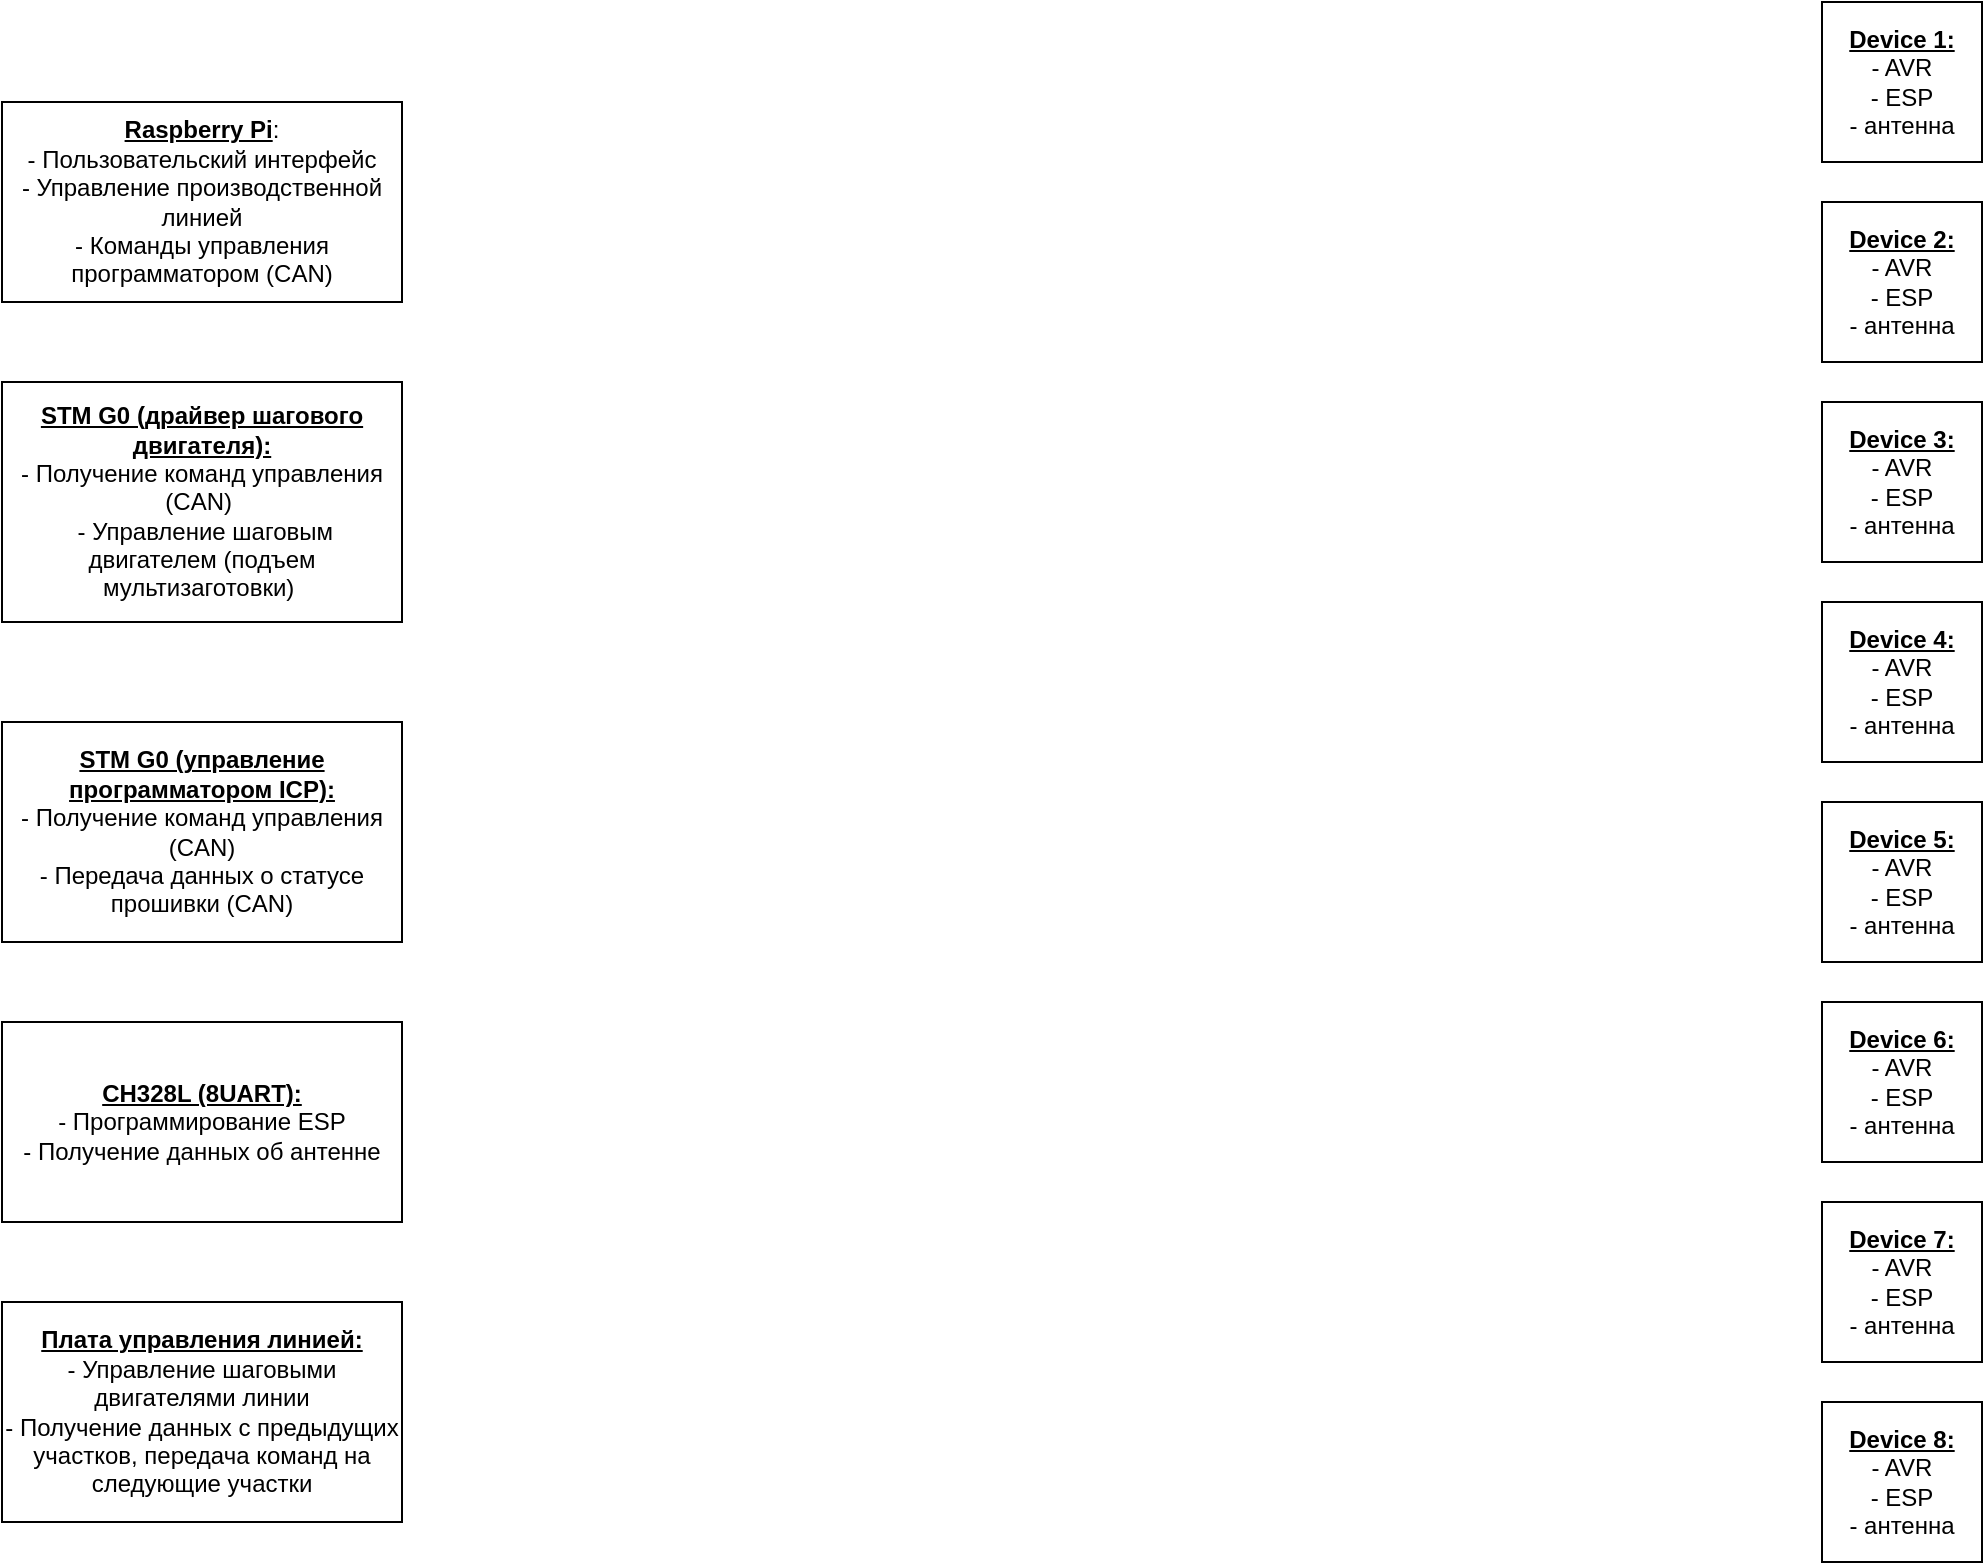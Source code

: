 <mxfile version="24.3.1" type="github">
  <diagram name="Страница — 1" id="FMfTdgro5tbyeO14SIyf">
    <mxGraphModel dx="1386" dy="791" grid="1" gridSize="10" guides="1" tooltips="1" connect="1" arrows="1" fold="1" page="1" pageScale="1" pageWidth="1169" pageHeight="827" math="0" shadow="0">
      <root>
        <mxCell id="0" />
        <mxCell id="1" parent="0" />
        <mxCell id="ljvDQ73Js9TkoyDWwZD--1" value="&lt;b&gt;&lt;u&gt;Device 1:&lt;/u&gt;&lt;/b&gt;&lt;br&gt;- AVR&lt;br&gt;- ESP&lt;br&gt;- антенна" style="whiteSpace=wrap;html=1;aspect=fixed;" vertex="1" parent="1">
          <mxGeometry x="990" y="10" width="80" height="80" as="geometry" />
        </mxCell>
        <mxCell id="ljvDQ73Js9TkoyDWwZD--2" value="&lt;b&gt;&lt;u&gt;Device 2:&lt;/u&gt;&lt;/b&gt;&lt;br&gt;- AVR&lt;br&gt;- ESP&lt;br&gt;- антенна" style="whiteSpace=wrap;html=1;aspect=fixed;" vertex="1" parent="1">
          <mxGeometry x="990" y="110" width="80" height="80" as="geometry" />
        </mxCell>
        <mxCell id="ljvDQ73Js9TkoyDWwZD--3" value="&lt;b&gt;&lt;u&gt;Device 3:&lt;/u&gt;&lt;/b&gt;&lt;br&gt;- AVR&lt;br&gt;- ESP&lt;br&gt;- антенна" style="whiteSpace=wrap;html=1;aspect=fixed;" vertex="1" parent="1">
          <mxGeometry x="990" y="210" width="80" height="80" as="geometry" />
        </mxCell>
        <mxCell id="ljvDQ73Js9TkoyDWwZD--4" value="&lt;b&gt;&lt;u&gt;Device 4:&lt;/u&gt;&lt;/b&gt;&lt;br&gt;- AVR&lt;br&gt;- ESP&lt;br&gt;- антенна" style="whiteSpace=wrap;html=1;aspect=fixed;" vertex="1" parent="1">
          <mxGeometry x="990" y="310" width="80" height="80" as="geometry" />
        </mxCell>
        <mxCell id="ljvDQ73Js9TkoyDWwZD--5" value="&lt;b&gt;&lt;u&gt;Device 5:&lt;/u&gt;&lt;/b&gt;&lt;br&gt;- AVR&lt;br&gt;- ESP&lt;br&gt;- антенна" style="whiteSpace=wrap;html=1;aspect=fixed;" vertex="1" parent="1">
          <mxGeometry x="990" y="410" width="80" height="80" as="geometry" />
        </mxCell>
        <mxCell id="ljvDQ73Js9TkoyDWwZD--6" value="&lt;b&gt;&lt;u&gt;Device 6:&lt;/u&gt;&lt;/b&gt;&lt;br&gt;- AVR&lt;br&gt;- ESP&lt;br&gt;- антенна" style="whiteSpace=wrap;html=1;aspect=fixed;" vertex="1" parent="1">
          <mxGeometry x="990" y="510" width="80" height="80" as="geometry" />
        </mxCell>
        <mxCell id="ljvDQ73Js9TkoyDWwZD--7" value="&lt;b&gt;&lt;u&gt;Device 7:&lt;/u&gt;&lt;/b&gt;&lt;br&gt;- AVR&lt;br&gt;- ESP&lt;br&gt;- антенна" style="whiteSpace=wrap;html=1;aspect=fixed;" vertex="1" parent="1">
          <mxGeometry x="990" y="610" width="80" height="80" as="geometry" />
        </mxCell>
        <mxCell id="ljvDQ73Js9TkoyDWwZD--8" value="&lt;b&gt;&lt;u&gt;Device 8:&lt;/u&gt;&lt;/b&gt;&lt;br&gt;- AVR&lt;br&gt;- ESP&lt;br&gt;- антенна" style="whiteSpace=wrap;html=1;aspect=fixed;" vertex="1" parent="1">
          <mxGeometry x="990" y="710" width="80" height="80" as="geometry" />
        </mxCell>
        <mxCell id="ljvDQ73Js9TkoyDWwZD--9" value="&lt;b&gt;&lt;u&gt;Raspberry Pi&lt;/u&gt;&lt;/b&gt;:&lt;br&gt;- Пользовательский интерфейс&lt;br&gt;- Управление производственной линией&lt;br&gt;- Команды управления программатором (CAN)" style="rounded=0;whiteSpace=wrap;html=1;" vertex="1" parent="1">
          <mxGeometry x="80" y="60" width="200" height="100" as="geometry" />
        </mxCell>
        <mxCell id="ljvDQ73Js9TkoyDWwZD--10" value="&lt;b&gt;&lt;u&gt;STM G0 (драйвер шагового двигателя):&lt;/u&gt;&lt;/b&gt;&lt;div&gt;- Получение команд управления (CAN)&amp;nbsp;&lt;/div&gt;&lt;div&gt;&amp;nbsp;- Управление шаговым двигателем (подъем мультизаготовки)&amp;nbsp;&lt;/div&gt;" style="rounded=0;whiteSpace=wrap;html=1;" vertex="1" parent="1">
          <mxGeometry x="80" y="200" width="200" height="120" as="geometry" />
        </mxCell>
        <mxCell id="ljvDQ73Js9TkoyDWwZD--11" value="&lt;b&gt;&lt;u&gt;STM G0 (управление программатором ICP):&lt;/u&gt;&lt;/b&gt;&lt;div&gt;- Получение команд управления (CAN)&lt;/div&gt;&lt;div&gt;- Передача данных о статусе прошивки (CAN)&lt;/div&gt;" style="rounded=0;whiteSpace=wrap;html=1;" vertex="1" parent="1">
          <mxGeometry x="80" y="370" width="200" height="110" as="geometry" />
        </mxCell>
        <mxCell id="ljvDQ73Js9TkoyDWwZD--13" value="&lt;b&gt;&lt;u&gt;CH328L (8UART):&lt;/u&gt;&lt;/b&gt;&lt;div&gt;- Программирование ESP&lt;br&gt;- Получение данных об антенне&lt;/div&gt;" style="rounded=0;whiteSpace=wrap;html=1;" vertex="1" parent="1">
          <mxGeometry x="80" y="520" width="200" height="100" as="geometry" />
        </mxCell>
        <mxCell id="ljvDQ73Js9TkoyDWwZD--14" value="&lt;b&gt;&lt;u&gt;Плата управления линией:&lt;/u&gt;&lt;/b&gt;&lt;div&gt;- Управление шаговыми двигателями линии&lt;br&gt;- Получение данных с предыдущих участков, передача команд на следующие участки&lt;/div&gt;" style="rounded=0;whiteSpace=wrap;html=1;" vertex="1" parent="1">
          <mxGeometry x="80" y="660" width="200" height="110" as="geometry" />
        </mxCell>
      </root>
    </mxGraphModel>
  </diagram>
</mxfile>
